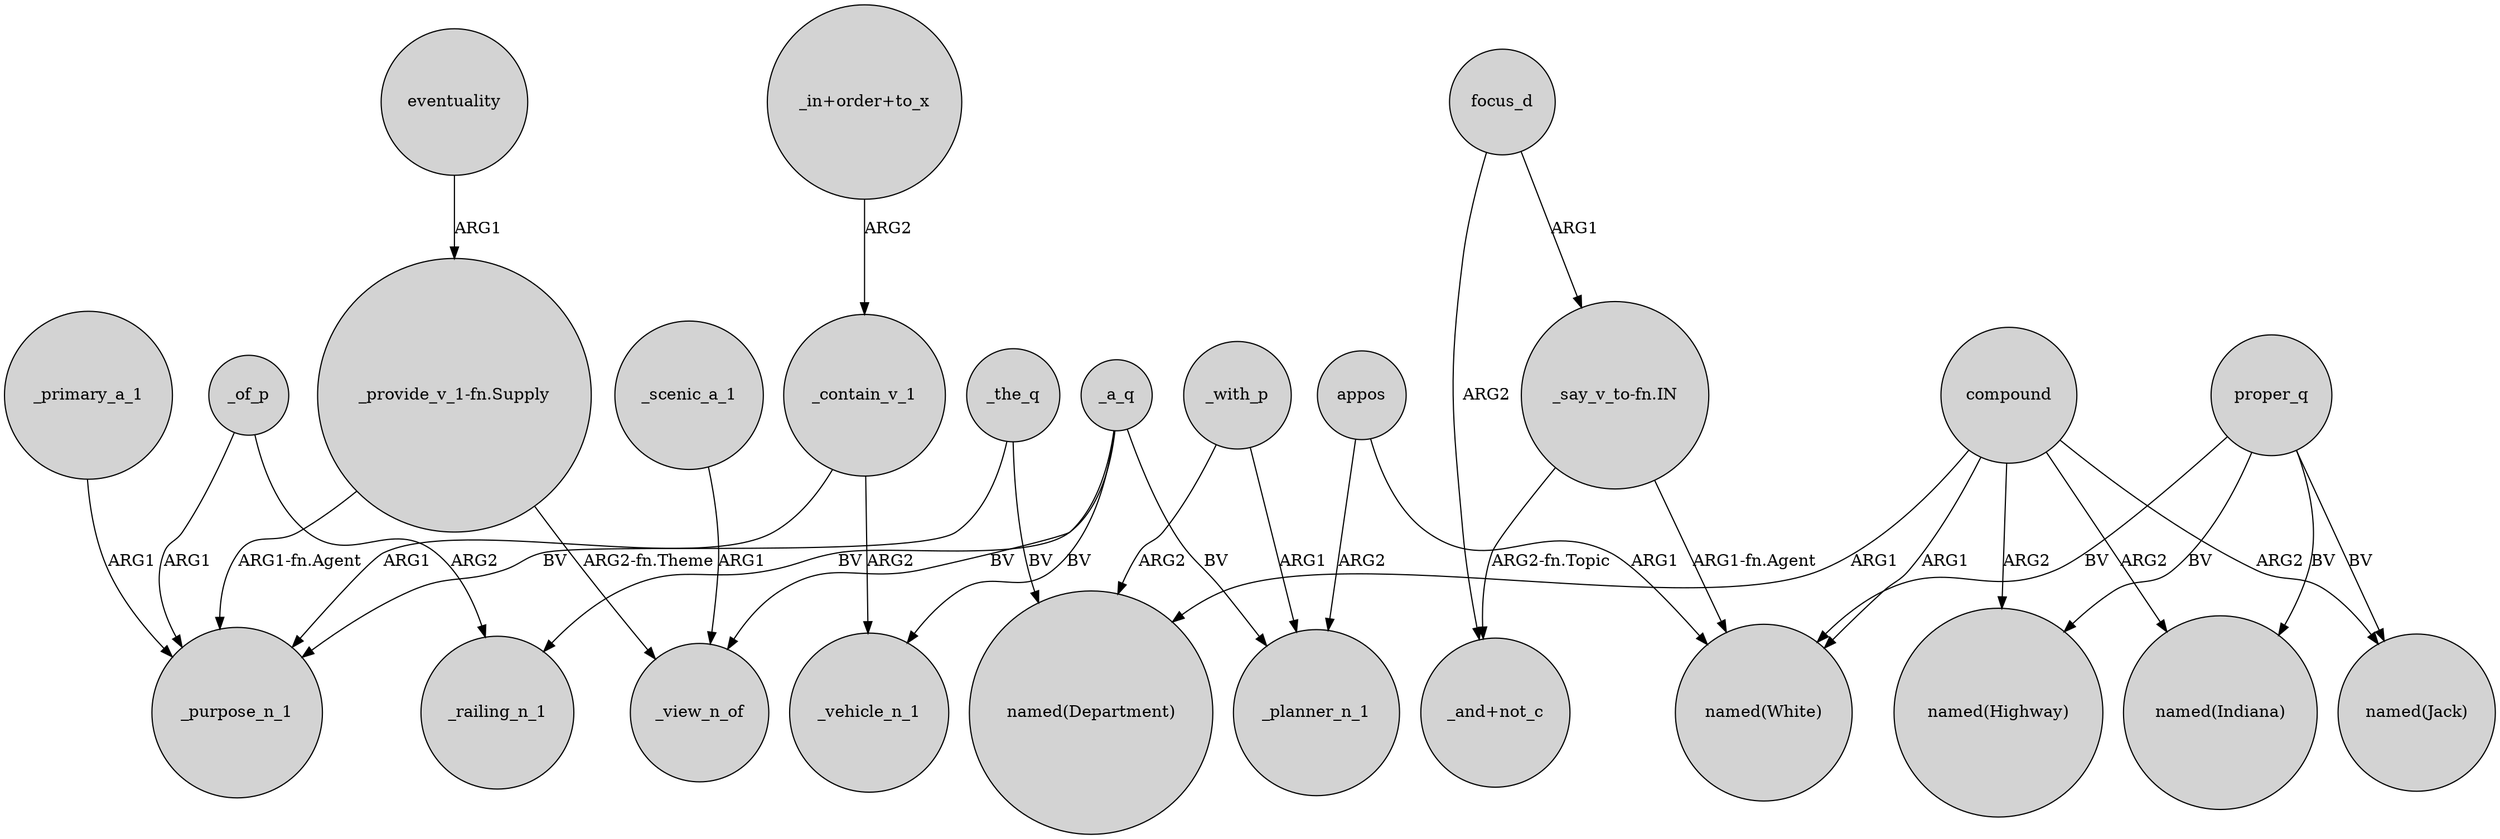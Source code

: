 digraph {
	node [shape=circle style=filled]
	_of_p -> _purpose_n_1 [label=ARG1]
	_with_p -> "named(Department)" [label=ARG2]
	"_provide_v_1-fn.Supply" -> _view_n_of [label="ARG2-fn.Theme"]
	_scenic_a_1 -> _view_n_of [label=ARG1]
	"_provide_v_1-fn.Supply" -> _purpose_n_1 [label="ARG1-fn.Agent"]
	"_say_v_to-fn.IN" -> "_and+not_c" [label="ARG2-fn.Topic"]
	_a_q -> _vehicle_n_1 [label=BV]
	_contain_v_1 -> _purpose_n_1 [label=ARG1]
	_a_q -> _railing_n_1 [label=BV]
	_contain_v_1 -> _vehicle_n_1 [label=ARG2]
	appos -> "named(White)" [label=ARG1]
	_the_q -> _purpose_n_1 [label=BV]
	"_say_v_to-fn.IN" -> "named(White)" [label="ARG1-fn.Agent"]
	compound -> "named(Highway)" [label=ARG2]
	compound -> "named(Jack)" [label=ARG2]
	proper_q -> "named(White)" [label=BV]
	proper_q -> "named(Highway)" [label=BV]
	_of_p -> _railing_n_1 [label=ARG2]
	focus_d -> "_and+not_c" [label=ARG2]
	_a_q -> _planner_n_1 [label=BV]
	_the_q -> "named(Department)" [label=BV]
	appos -> _planner_n_1 [label=ARG2]
	"_in+order+to_x" -> _contain_v_1 [label=ARG2]
	eventuality -> "_provide_v_1-fn.Supply" [label=ARG1]
	proper_q -> "named(Jack)" [label=BV]
	compound -> "named(Indiana)" [label=ARG2]
	_with_p -> _planner_n_1 [label=ARG1]
	_primary_a_1 -> _purpose_n_1 [label=ARG1]
	compound -> "named(Department)" [label=ARG1]
	proper_q -> "named(Indiana)" [label=BV]
	compound -> "named(White)" [label=ARG1]
	focus_d -> "_say_v_to-fn.IN" [label=ARG1]
	_a_q -> _view_n_of [label=BV]
}
